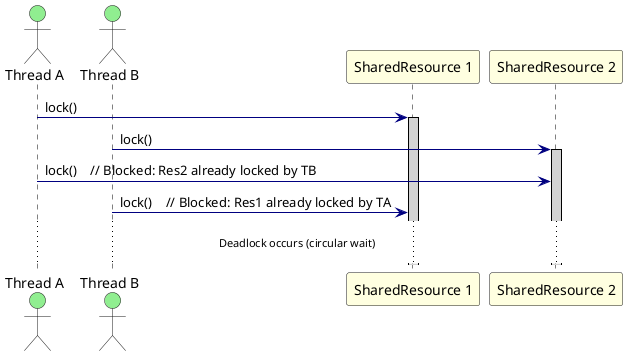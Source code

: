 @startuml DeadlockPattern_SequenceDiagram

skinparam sequence {
    ActorBackgroundColor LightGreen
    ParticipantBackgroundColor LightYellow
    LifeLineBorderColor Black
    LifeLineBackgroundColor LightGray
    ArrowColor Navy
}

actor "Thread A" as TA
actor "Thread B" as TB
participant "SharedResource 1" as Res1
participant "SharedResource 2" as Res2

TA -> Res1 : lock()
activate Res1
TB -> Res2 : lock()
activate Res2

TA -> Res2 : lock()    // Blocked: Res2 already locked by TB
TB -> Res1 : lock()    // Blocked: Res1 already locked by TA

...Deadlock occurs (circular wait)...

@enduml
